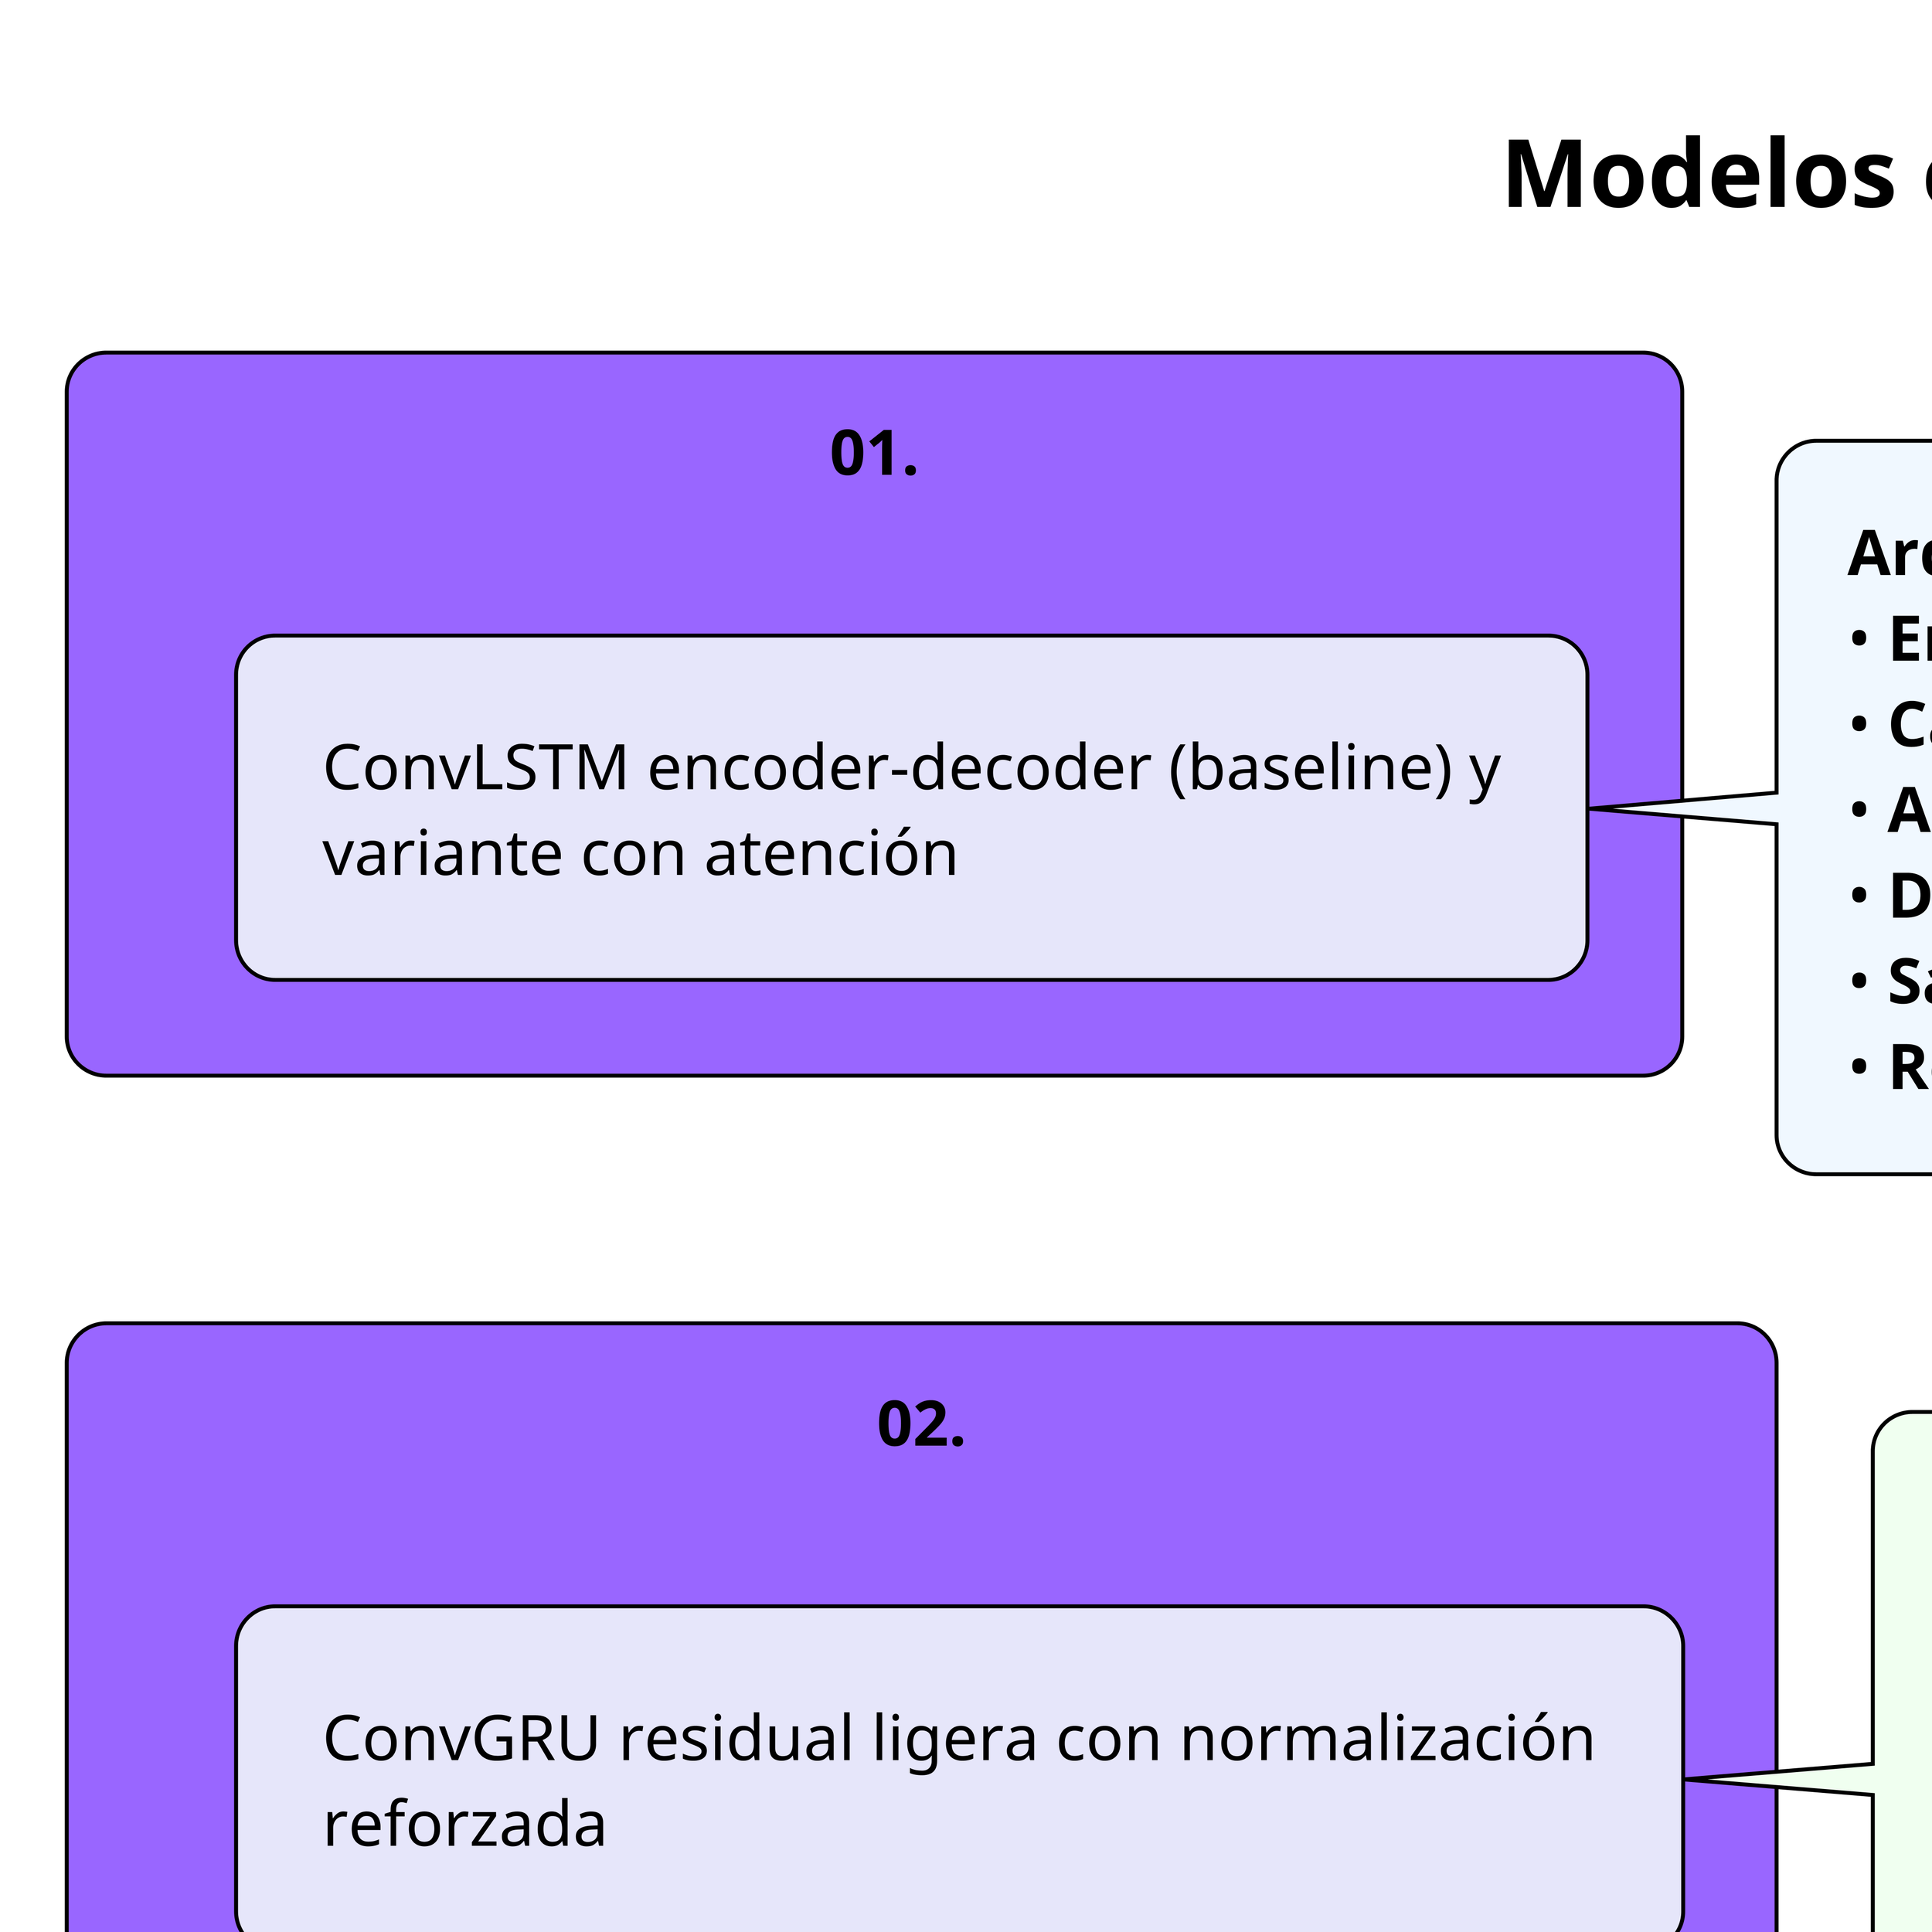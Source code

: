 @startuml modelos_evaluados
!theme plain
!define SCALE 3
!define DPI 800
skinparam dpi 800
skinparam backgroundColor white
skinparam defaultFontSize 16
skinparam titleFontSize 24
skinparam roundcorner 20
skinparam minClassWidth 250
skinparam minClassHeight 140
skinparam padding 12

title **Modelos evaluados**

rectangle "**01.**" as num1 #9966FF {
    rectangle "ConvLSTM encoder-decoder (baseline) y\nvariante con atención" as convlstm #E6E6FA
}

rectangle "**02.**" as num2 #9966FF {
    rectangle "ConvGRU residual ligera con normalización\nreforzada" as convgru #E6E6FA
}

rectangle "**03.**" as num3 #9966FF {
    rectangle "Transformer híbrido espaciotemporal con CNN\ny LSTM" as transformer #E6E6FA
}

' Layout vertical
num1 -[hidden]-> num2
num2 -[hidden]-> num3

' Detalles adicionales
note right of convlstm #F0F8FF
**Arquitectura ConvLSTM Encoder-Decoder:**
• **Encoder**: ConvLSTM2D(64, 3×3) → BatchNorm → Dropout
• **Capa Media**: ConvLSTM2D(32, 3×3) → BatchNorm
• **Atención**: TimeDistributed(CBAM) - Canal y Espacial
• **Decoder**: ConvLSTM2D(16, 3×3) → BatchNorm
• **Salida**: Cabeza multi-escala espacial
• **Regularización**: L1/L2, Dropout 0.2
end note

note right of convgru #F0FFF0
**Arquitectura ConvGRU Residual:**
• **Proyección**: TimeDistributed(Conv2D(32, 1×1))
• **Bloque 1**: ConvGRU2D(64, 3×3) → BatchNorm → Dropout
• **Bloque 2**: ConvGRU2D(32, 3×3) → BatchNorm
• **Skip Connection**: Conexión residual desde input
• **Combinación**: Add + ReLU activation
• **Normalización**: BatchNorm reforzada
end note

note right of transformer #FFFAF0
**Arquitectura Transformer Híbrido:**
• **CNN Encoder**: Conv2D(64, 3×3) → Conv2D(32, 3×3)
• **Pooling**: MaxPooling2D(2×2) → Flatten
• **Self-Attention**: MultiHeadAttention(4 heads, key_dim=32)
• **Agregación**: LSTM(128) + LayerNormalization
• **Decoder**: Dense → Reshape → Cabeza espacial
• **Dropout**: 0.1 en attention y LSTM
end note

@enduml
